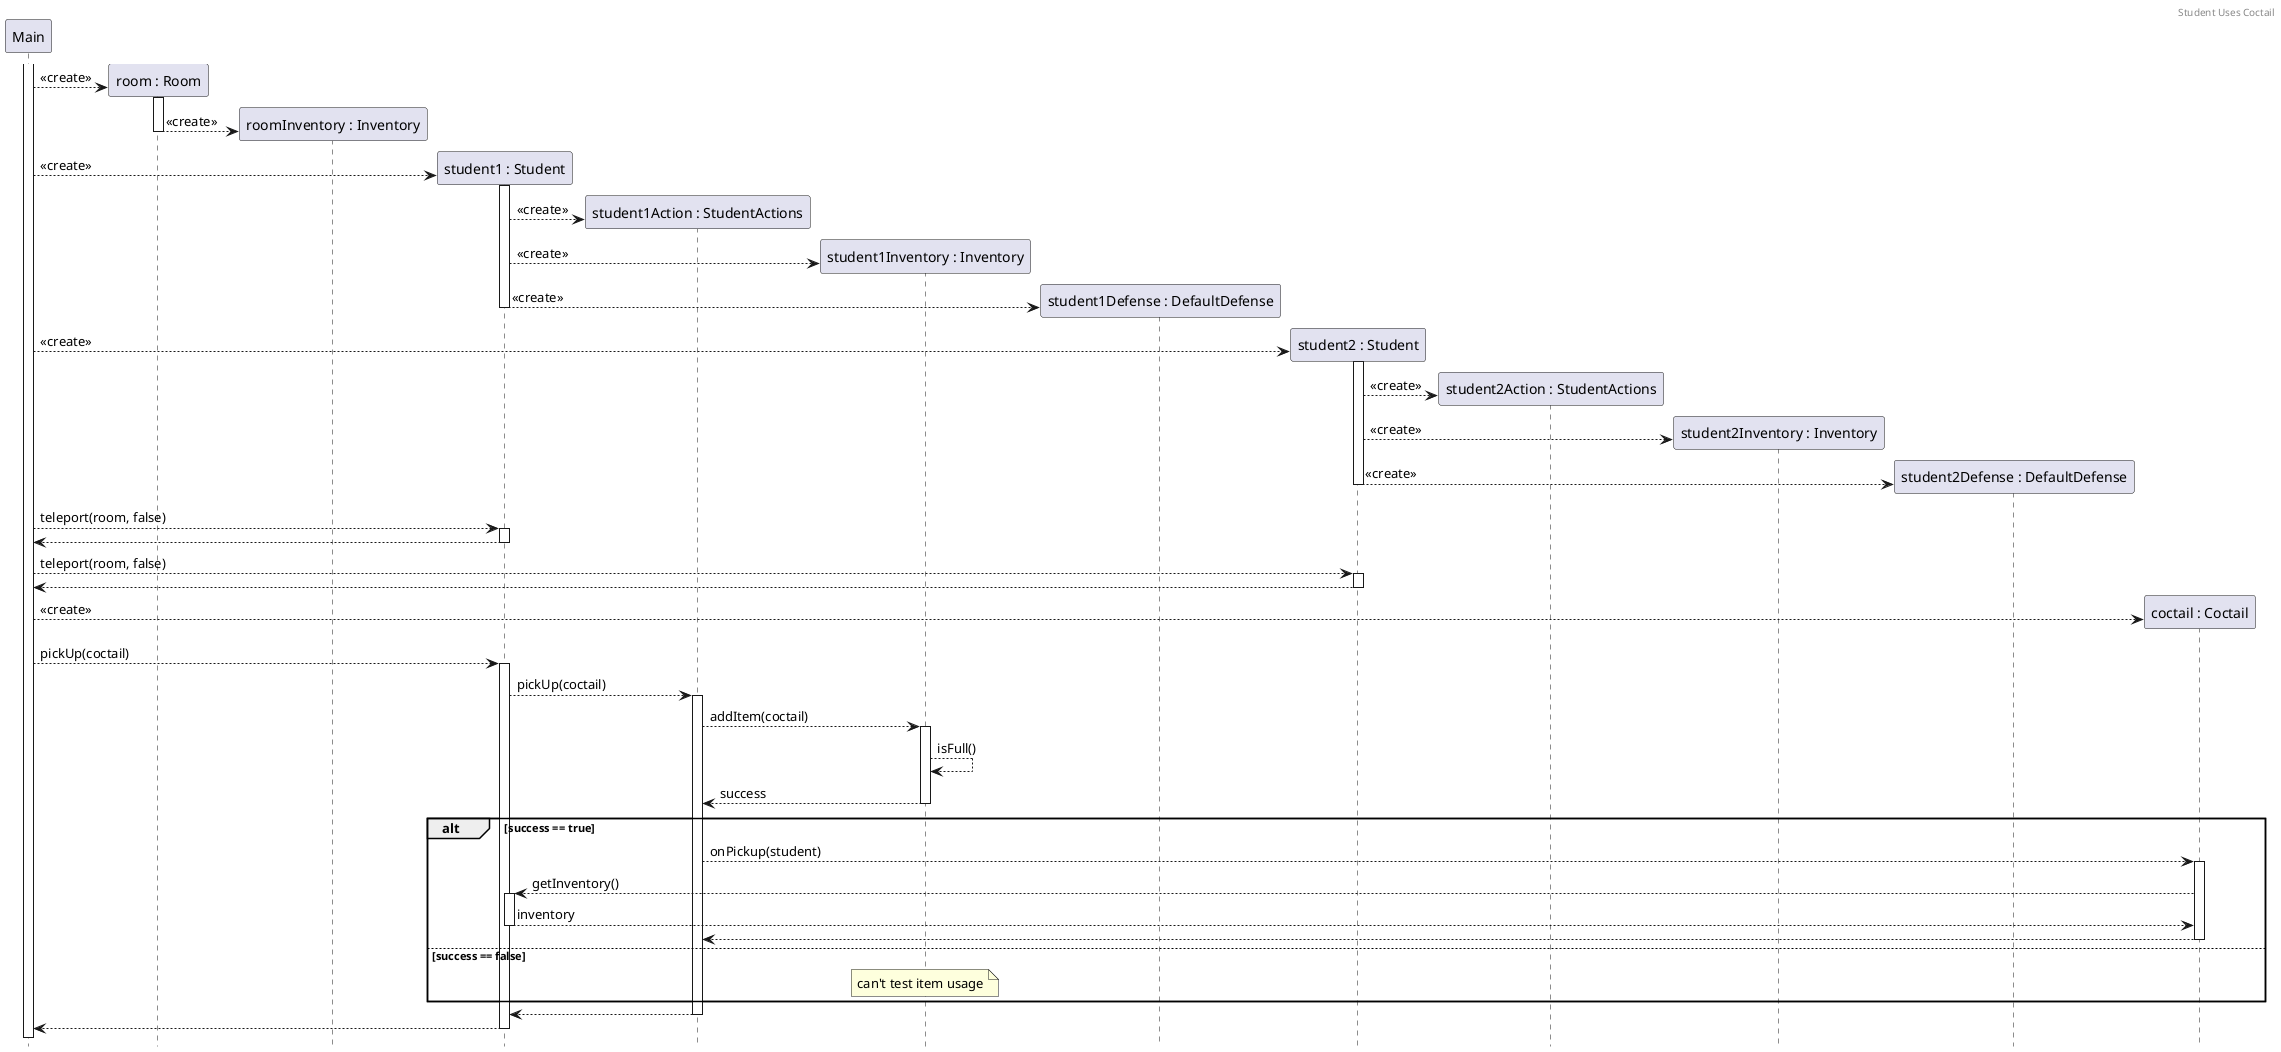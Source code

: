 @startuml StudentUsesCoctail
header Student Uses Coctail
hide footbox

participant main as "Main"
activate main

create room as "room : Room"
main --> room ++: <<create>>
create roomInventory as "roomInventory : Inventory"
room --> roomInventory --: <<create>>

create student as "student1 : Student"
main --> student ++: <<create>>
create studentAction as "student1Action : StudentActions"
student --> studentAction : <<create>>
create inventory as "student1Inventory : Inventory"
student --> inventory : <<create>>
create defense as "student1Defense : DefaultDefense"
student --> defense --: <<create>>

create student2 as "student2 : Student"
main --> student2 ++: <<create>>
create studentAction2 as "student2Action : StudentActions"
student2 --> studentAction2 : <<create>>
create inventory2 as "student2Inventory : Inventory"
student2 --> inventory2 : <<create>>
create defense2 as "student2Defense : DefaultDefense"
student2 --> defense2 --: <<create>>

main --> student ++: teleport(room, false)
return
main --> student2 ++: teleport(room, false)
return

create coctail as "coctail : Coctail"
main --> coctail : <<create>>

main --> student ++: pickUp(coctail)
student --> studentAction ++: pickUp(coctail)
studentAction --> inventory ++: addItem(coctail)
inventory --> inventory : isFull()
return success

alt success == true
    studentAction --> coctail ++: onPickup(student)
    coctail --> student ++: getInventory()
    return inventory
    return 
    
else success == false
    note over inventory : can't test item usage
end

return
return

@enduml